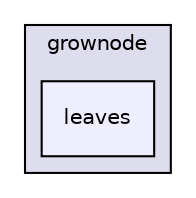 digraph "components/grownode/leaves" {
  compound=true
  node [ fontsize="10", fontname="Helvetica"];
  edge [ labelfontsize="10", labelfontname="Helvetica"];
  subgraph clusterdir_cc1da1c9b9a4bf5e42f24d42f645fee7 {
    graph [ bgcolor="#ddddee", pencolor="black", label="grownode" fontname="Helvetica", fontsize="10", URL="dir_cc1da1c9b9a4bf5e42f24d42f645fee7.html"]
  dir_068b206d2aa0f18379f5999924e1c861 [shape=box, label="leaves", style="filled", fillcolor="#eeeeff", pencolor="black", URL="dir_068b206d2aa0f18379f5999924e1c861.html"];
  }
}
